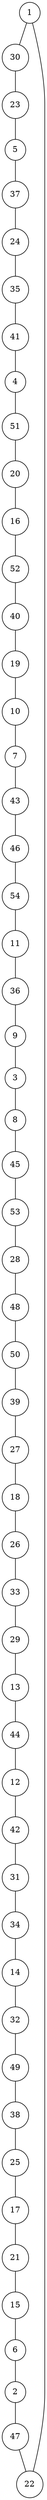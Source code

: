 graph random1716955679 {
	node [shape=circle fillcolor=white]
	1 [ pos = "2.888563,2.938799!"]
	2 [ pos = "5.979193,3.742232!"]
	3 [ pos = "19.204047,19.623305!"]
	4 [ pos = "0.090760,14.916853!"]
	5 [ pos = "6.952253,17.640141!"]
	6 [ pos = "4.485589,6.612680!"]
	7 [ pos = "9.853760,12.406870!"]
	8 [ pos = "17.241166,19.441588!"]
	9 [ pos = "17.250827,13.102488!"]
	10 [ pos = "8.194523,14.814104!"]
	11 [ pos = "16.449382,11.034476!"]
	12 [ pos = "20.000000,3.412952!"]
	13 [ pos = "18.031777,5.099406!"]
	14 [ pos = "14.637593,3.621221!"]
	15 [ pos = "7.098284,7.294717!"]
	16 [ pos = "3.256702,9.986846!"]
	17 [ pos = "10.233516,9.235894!"]
	18 [ pos = "13.729078,9.245684!"]
	19 [ pos = "8.667320,13.819838!"]
	20 [ pos = "3.970658,15.619573!"]
	21 [ pos = "11.268101,8.456247!"]
	22 [ pos = "2.040374,0.929982!"]
	23 [ pos = "0.671238,19.281540!"]
	24 [ pos = "0.179691,17.922065!"]
	25 [ pos = "12.192149,8.374214!"]
	26 [ pos = "12.544291,8.449653!"]
	27 [ pos = "19.408690,12.352412!"]
	28 [ pos = "11.862605,17.248589!"]
	29 [ pos = "17.451818,6.308319!"]
	30 [ pos = "0.677931,4.358223!"]
	31 [ pos = "13.603037,3.934632!"]
	32 [ pos = "14.345070,3.644674!"]
	33 [ pos = "13.170526,7.882269!"]
	34 [ pos = "12.890359,1.645968!"]
	35 [ pos = "1.510228,16.861017!"]
	36 [ pos = "17.265541,12.778329!"]
	37 [ pos = "5.125385,19.305914!"]
	38 [ pos = "13.708311,5.796623!"]
	39 [ pos = "18.395576,13.888002!"]
	40 [ pos = "3.526810,10.395846!"]
	41 [ pos = "2.070337,16.071101!"]
	42 [ pos = "18.845499,1.287149!"]
	43 [ pos = "8.231634,10.516225!"]
	44 [ pos = "18.535738,5.491574!"]
	45 [ pos = "16.824544,19.213668!"]
	46 [ pos = "9.849797,10.235703!"]
	47 [ pos = "2.956422,4.002988!"]
	48 [ pos = "13.880377,16.126949!"]
	49 [ pos = "11.885258,6.578857!"]
	50 [ pos = "17.772916,13.395486!"]
	51 [ pos = "3.247995,14.846579!"]
	52 [ pos = "5.981936,8.373380!"]
	53 [ pos = "13.960614,19.690247!"]
	54 [ pos = "14.170003,12.164311!"]

	1 -- 30
	2 -- 47
	3 -- 8
	4 -- 51
	5 -- 37
	6 -- 2
	7 -- 43
	8 -- 45
	9 -- 3
	10 -- 7
	11 -- 36
	12 -- 42
	13 -- 44
	14 -- 32
	15 -- 6
	16 -- 52
	17 -- 21
	18 -- 26
	19 -- 10
	20 -- 16
	21 -- 15
	22 -- 1
	23 -- 5
	24 -- 35
	25 -- 17
	26 -- 33
	27 -- 18
	28 -- 48
	29 -- 13
	30 -- 23
	31 -- 34
	32 -- 49
	33 -- 29
	34 -- 14
	35 -- 41
	36 -- 9
	37 -- 24
	38 -- 25
	39 -- 27
	40 -- 19
	41 -- 4
	42 -- 31
	43 -- 46
	44 -- 12
	45 -- 53
	46 -- 54
	47 -- 22
	48 -- 50
	49 -- 38
	50 -- 39
	51 -- 20
	52 -- 40
	53 -- 28
	54 -- 11
}